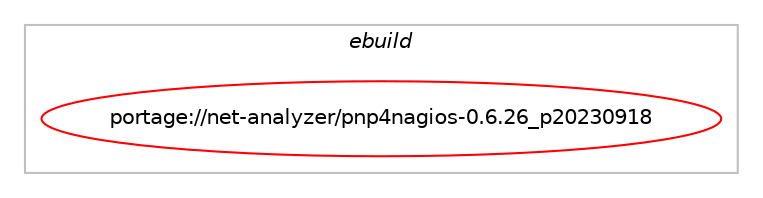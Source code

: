digraph prolog {

# *************
# Graph options
# *************

newrank=true;
concentrate=true;
compound=true;
graph [rankdir=LR,fontname=Helvetica,fontsize=10,ranksep=1.5];#, ranksep=2.5, nodesep=0.2];
edge  [arrowhead=vee];
node  [fontname=Helvetica,fontsize=10];

# **********
# The ebuild
# **********

subgraph cluster_leftcol {
color=gray;
label=<<i>ebuild</i>>;
id [label="portage://net-analyzer/pnp4nagios-0.6.26_p20230918", color=red, width=4, href="../net-analyzer/pnp4nagios-0.6.26_p20230918.svg"];
}

# ****************
# The dependencies
# ****************

subgraph cluster_midcol {
color=gray;
label=<<i>dependencies</i>>;
subgraph cluster_compile {
fillcolor="#eeeeee";
style=filled;
label=<<i>compile</i>>;
# *** BEGIN UNKNOWN DEPENDENCY TYPE (TODO) ***
# id -> equal(use_conditional_group(positive,icinga,portage://net-analyzer/pnp4nagios-0.6.26_p20230918,[package_dependency(portage://net-analyzer/pnp4nagios-0.6.26_p20230918,install,no,acct-group,icinga,none,[,,],[],[]),package_dependency(portage://net-analyzer/pnp4nagios-0.6.26_p20230918,install,no,acct-user,icinga,none,[,,],[],[])]))
# *** END UNKNOWN DEPENDENCY TYPE (TODO) ***

# *** BEGIN UNKNOWN DEPENDENCY TYPE (TODO) ***
# id -> equal(use_conditional_group(positive,nagios,portage://net-analyzer/pnp4nagios-0.6.26_p20230918,[package_dependency(portage://net-analyzer/pnp4nagios-0.6.26_p20230918,install,no,acct-group,nagios,none,[,,],[],[]),package_dependency(portage://net-analyzer/pnp4nagios-0.6.26_p20230918,install,no,acct-user,nagios,none,[,,],[],[])]))
# *** END UNKNOWN DEPENDENCY TYPE (TODO) ***

# *** BEGIN UNKNOWN DEPENDENCY TYPE (TODO) ***
# id -> equal(package_dependency(portage://net-analyzer/pnp4nagios-0.6.26_p20230918,install,no,net-analyzer,rrdtool,none,[,,],[],[use(enable(graph),none),use(enable(perl),none)]))
# *** END UNKNOWN DEPENDENCY TYPE (TODO) ***

}
subgraph cluster_compileandrun {
fillcolor="#eeeeee";
style=filled;
label=<<i>compile and run</i>>;
}
subgraph cluster_run {
fillcolor="#eeeeee";
style=filled;
label=<<i>run</i>>;
# *** BEGIN UNKNOWN DEPENDENCY TYPE (TODO) ***
# id -> equal(use_conditional_group(positive,apache2,portage://net-analyzer/pnp4nagios-0.6.26_p20230918,[package_dependency(portage://net-analyzer/pnp4nagios-0.6.26_p20230918,run,no,www-servers,apache,greaterequal,[2.4,,,2.4],[],[use(enable(apache2_modules_alias),none),use(enable(apache2_modules_authz_core),none),use(enable(apache2_modules_rewrite),none)])]))
# *** END UNKNOWN DEPENDENCY TYPE (TODO) ***

# *** BEGIN UNKNOWN DEPENDENCY TYPE (TODO) ***
# id -> equal(use_conditional_group(positive,icinga,portage://net-analyzer/pnp4nagios-0.6.26_p20230918,[package_dependency(portage://net-analyzer/pnp4nagios-0.6.26_p20230918,run,no,acct-group,icinga,none,[,,],[],[]),package_dependency(portage://net-analyzer/pnp4nagios-0.6.26_p20230918,run,no,acct-user,icinga,none,[,,],[],[])]))
# *** END UNKNOWN DEPENDENCY TYPE (TODO) ***

# *** BEGIN UNKNOWN DEPENDENCY TYPE (TODO) ***
# id -> equal(use_conditional_group(positive,nagios,portage://net-analyzer/pnp4nagios-0.6.26_p20230918,[package_dependency(portage://net-analyzer/pnp4nagios-0.6.26_p20230918,run,no,acct-group,nagios,none,[,,],[],[]),package_dependency(portage://net-analyzer/pnp4nagios-0.6.26_p20230918,run,no,acct-user,nagios,none,[,,],[],[])]))
# *** END UNKNOWN DEPENDENCY TYPE (TODO) ***

# *** BEGIN UNKNOWN DEPENDENCY TYPE (TODO) ***
# id -> equal(package_dependency(portage://net-analyzer/pnp4nagios-0.6.26_p20230918,run,no,dev-lang,php,none,[,,],any_different_slot,[use(enable(filter),none),use(enable(gd),none),use(enable(json),positive),use(enable(simplexml),none),use(enable(xml),none),use(enable(zlib),none)]))
# *** END UNKNOWN DEPENDENCY TYPE (TODO) ***

# *** BEGIN UNKNOWN DEPENDENCY TYPE (TODO) ***
# id -> equal(package_dependency(portage://net-analyzer/pnp4nagios-0.6.26_p20230918,run,no,media-fonts,dejavu,none,[,,],[],[]))
# *** END UNKNOWN DEPENDENCY TYPE (TODO) ***

# *** BEGIN UNKNOWN DEPENDENCY TYPE (TODO) ***
# id -> equal(package_dependency(portage://net-analyzer/pnp4nagios-0.6.26_p20230918,run,no,net-analyzer,rrdtool,none,[,,],[],[use(enable(graph),none),use(enable(perl),none)]))
# *** END UNKNOWN DEPENDENCY TYPE (TODO) ***

# *** BEGIN UNKNOWN DEPENDENCY TYPE (TODO) ***
# id -> equal(package_dependency(portage://net-analyzer/pnp4nagios-0.6.26_p20230918,run,no,virtual,perl-Getopt-Long,none,[,,],[],[]))
# *** END UNKNOWN DEPENDENCY TYPE (TODO) ***

# *** BEGIN UNKNOWN DEPENDENCY TYPE (TODO) ***
# id -> equal(package_dependency(portage://net-analyzer/pnp4nagios-0.6.26_p20230918,run,no,virtual,perl-Time-HiRes,none,[,,],[],[]))
# *** END UNKNOWN DEPENDENCY TYPE (TODO) ***

}
}

# **************
# The candidates
# **************

subgraph cluster_choices {
rank=same;
color=gray;
label=<<i>candidates</i>>;

}

}
